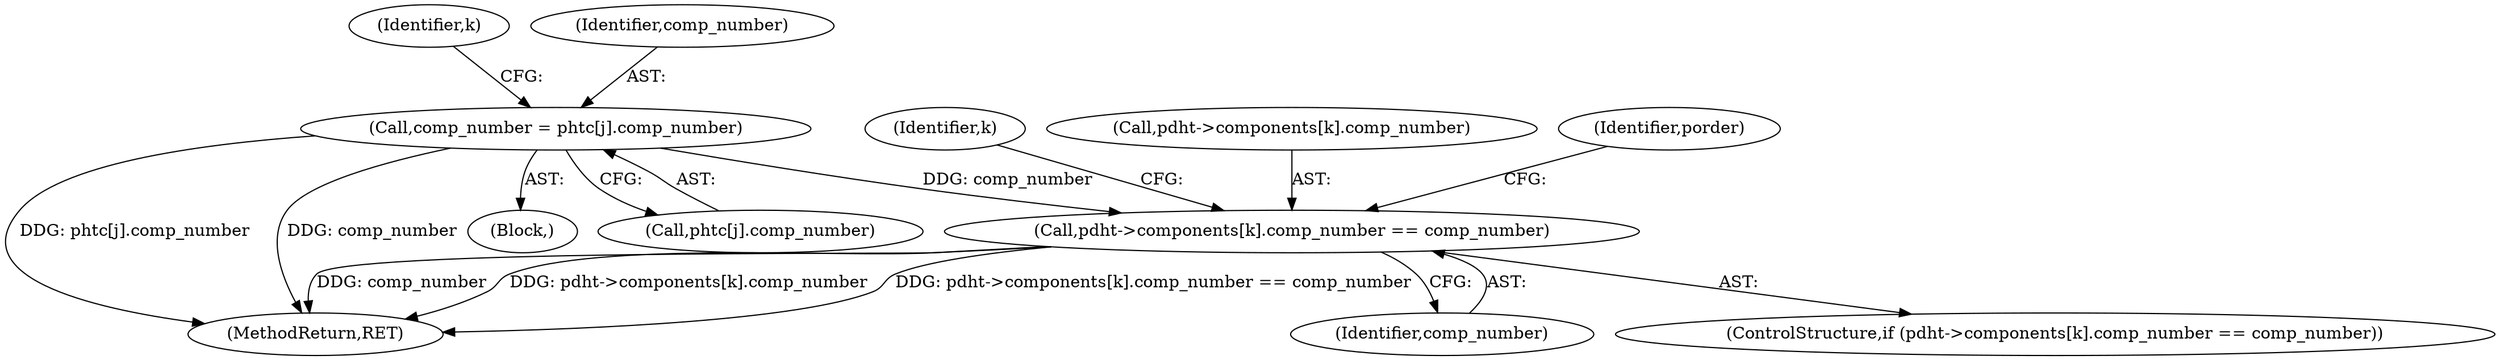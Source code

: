 digraph "0_ghostscript_f5c7555c30393e64ec1f5ab0dfae5b55b3b3fc78@array" {
"1000878" [label="(Call,pdht->components[k].comp_number == comp_number)"];
"1000860" [label="(Call,comp_number = phtc[j].comp_number)"];
"1000862" [label="(Call,phtc[j].comp_number)"];
"1000878" [label="(Call,pdht->components[k].comp_number == comp_number)"];
"1000877" [label="(ControlStructure,if (pdht->components[k].comp_number == comp_number))"];
"1000869" [label="(Identifier,k)"];
"1000875" [label="(Identifier,k)"];
"1001024" [label="(MethodReturn,RET)"];
"1000857" [label="(Block,)"];
"1000861" [label="(Identifier,comp_number)"];
"1000879" [label="(Call,pdht->components[k].comp_number)"];
"1000886" [label="(Identifier,comp_number)"];
"1000860" [label="(Call,comp_number = phtc[j].comp_number)"];
"1000889" [label="(Identifier,porder)"];
"1000878" -> "1000877"  [label="AST: "];
"1000878" -> "1000886"  [label="CFG: "];
"1000879" -> "1000878"  [label="AST: "];
"1000886" -> "1000878"  [label="AST: "];
"1000889" -> "1000878"  [label="CFG: "];
"1000875" -> "1000878"  [label="CFG: "];
"1000878" -> "1001024"  [label="DDG: pdht->components[k].comp_number == comp_number"];
"1000878" -> "1001024"  [label="DDG: comp_number"];
"1000878" -> "1001024"  [label="DDG: pdht->components[k].comp_number"];
"1000860" -> "1000878"  [label="DDG: comp_number"];
"1000860" -> "1000857"  [label="AST: "];
"1000860" -> "1000862"  [label="CFG: "];
"1000861" -> "1000860"  [label="AST: "];
"1000862" -> "1000860"  [label="AST: "];
"1000869" -> "1000860"  [label="CFG: "];
"1000860" -> "1001024"  [label="DDG: phtc[j].comp_number"];
"1000860" -> "1001024"  [label="DDG: comp_number"];
}
